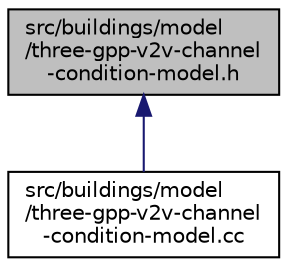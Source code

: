 digraph "src/buildings/model/three-gpp-v2v-channel-condition-model.h"
{
 // LATEX_PDF_SIZE
  edge [fontname="Helvetica",fontsize="10",labelfontname="Helvetica",labelfontsize="10"];
  node [fontname="Helvetica",fontsize="10",shape=record];
  Node1 [label="src/buildings/model\l/three-gpp-v2v-channel\l-condition-model.h",height=0.2,width=0.4,color="black", fillcolor="grey75", style="filled", fontcolor="black",tooltip=" "];
  Node1 -> Node2 [dir="back",color="midnightblue",fontsize="10",style="solid",fontname="Helvetica"];
  Node2 [label="src/buildings/model\l/three-gpp-v2v-channel\l-condition-model.cc",height=0.2,width=0.4,color="black", fillcolor="white", style="filled",URL="$three-gpp-v2v-channel-condition-model_8cc.html",tooltip=" "];
}
